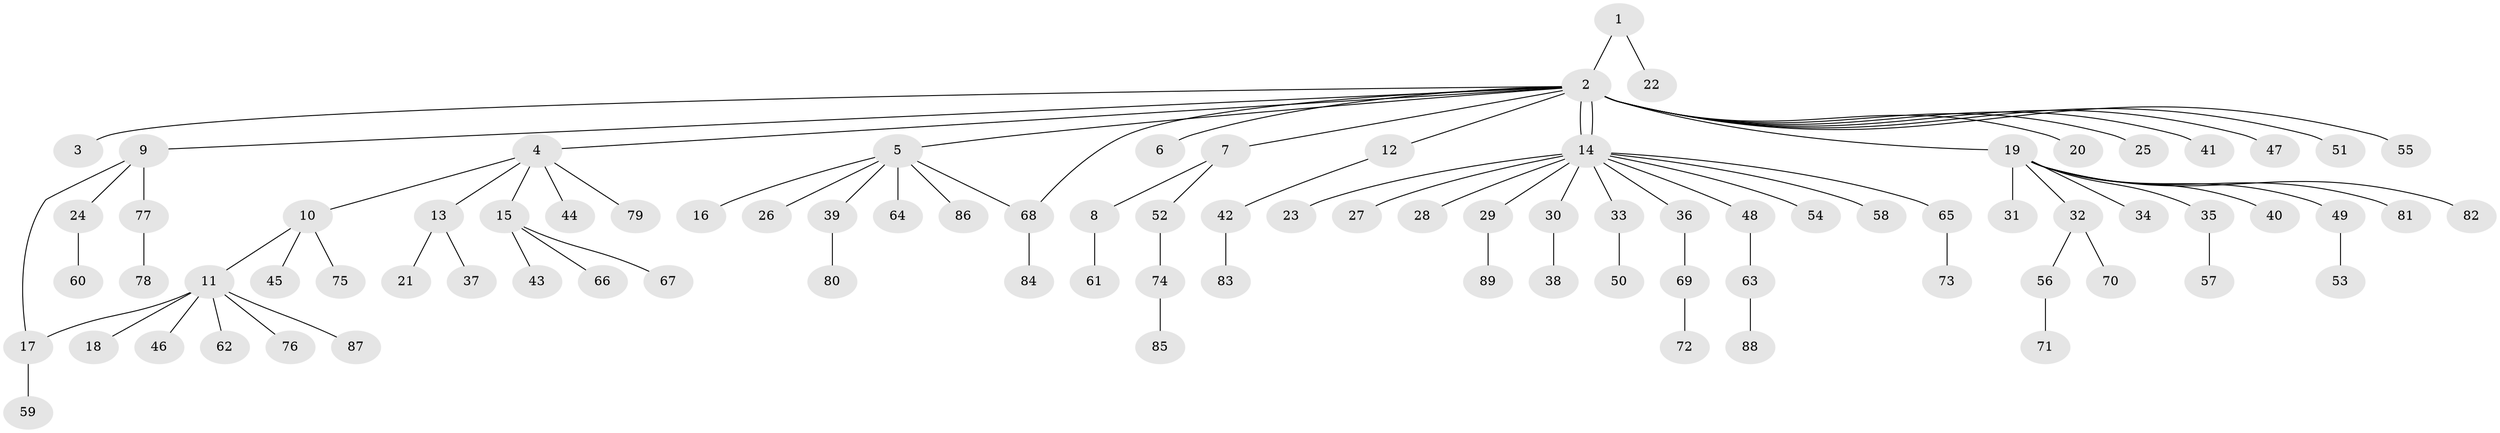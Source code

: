 // Generated by graph-tools (version 1.1) at 2025/11/02/27/25 16:11:16]
// undirected, 89 vertices, 91 edges
graph export_dot {
graph [start="1"]
  node [color=gray90,style=filled];
  1;
  2;
  3;
  4;
  5;
  6;
  7;
  8;
  9;
  10;
  11;
  12;
  13;
  14;
  15;
  16;
  17;
  18;
  19;
  20;
  21;
  22;
  23;
  24;
  25;
  26;
  27;
  28;
  29;
  30;
  31;
  32;
  33;
  34;
  35;
  36;
  37;
  38;
  39;
  40;
  41;
  42;
  43;
  44;
  45;
  46;
  47;
  48;
  49;
  50;
  51;
  52;
  53;
  54;
  55;
  56;
  57;
  58;
  59;
  60;
  61;
  62;
  63;
  64;
  65;
  66;
  67;
  68;
  69;
  70;
  71;
  72;
  73;
  74;
  75;
  76;
  77;
  78;
  79;
  80;
  81;
  82;
  83;
  84;
  85;
  86;
  87;
  88;
  89;
  1 -- 2;
  1 -- 22;
  2 -- 3;
  2 -- 4;
  2 -- 5;
  2 -- 6;
  2 -- 7;
  2 -- 9;
  2 -- 12;
  2 -- 14;
  2 -- 14;
  2 -- 19;
  2 -- 20;
  2 -- 25;
  2 -- 41;
  2 -- 47;
  2 -- 51;
  2 -- 55;
  2 -- 68;
  4 -- 10;
  4 -- 13;
  4 -- 15;
  4 -- 44;
  4 -- 79;
  5 -- 16;
  5 -- 26;
  5 -- 39;
  5 -- 64;
  5 -- 68;
  5 -- 86;
  7 -- 8;
  7 -- 52;
  8 -- 61;
  9 -- 17;
  9 -- 24;
  9 -- 77;
  10 -- 11;
  10 -- 45;
  10 -- 75;
  11 -- 17;
  11 -- 18;
  11 -- 46;
  11 -- 62;
  11 -- 76;
  11 -- 87;
  12 -- 42;
  13 -- 21;
  13 -- 37;
  14 -- 23;
  14 -- 27;
  14 -- 28;
  14 -- 29;
  14 -- 30;
  14 -- 33;
  14 -- 36;
  14 -- 48;
  14 -- 54;
  14 -- 58;
  14 -- 65;
  15 -- 43;
  15 -- 66;
  15 -- 67;
  17 -- 59;
  19 -- 31;
  19 -- 32;
  19 -- 34;
  19 -- 35;
  19 -- 40;
  19 -- 49;
  19 -- 81;
  19 -- 82;
  24 -- 60;
  29 -- 89;
  30 -- 38;
  32 -- 56;
  32 -- 70;
  33 -- 50;
  35 -- 57;
  36 -- 69;
  39 -- 80;
  42 -- 83;
  48 -- 63;
  49 -- 53;
  52 -- 74;
  56 -- 71;
  63 -- 88;
  65 -- 73;
  68 -- 84;
  69 -- 72;
  74 -- 85;
  77 -- 78;
}

